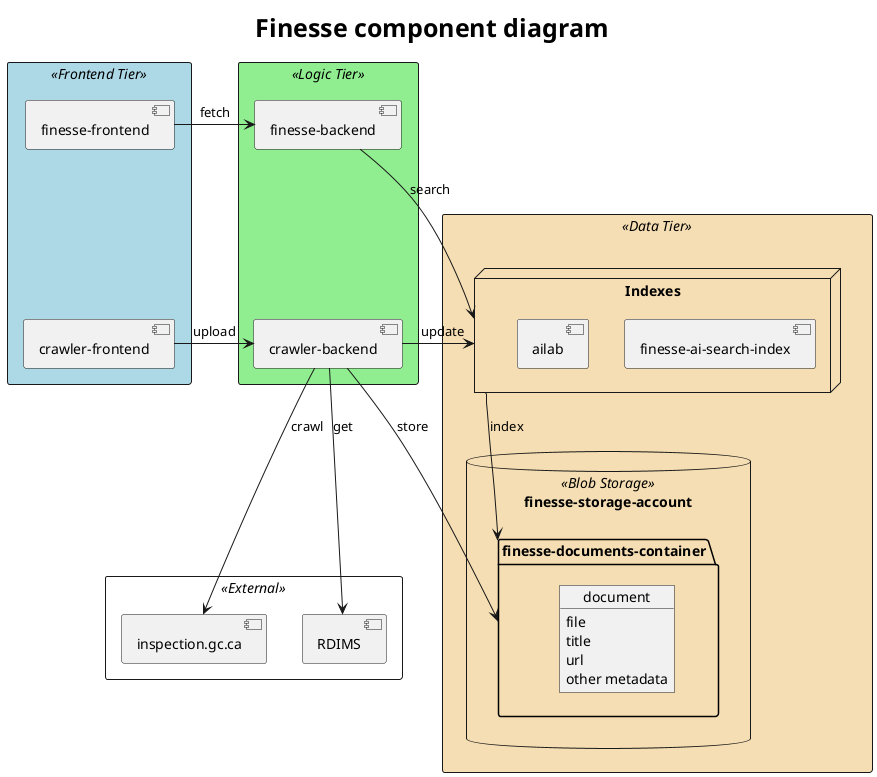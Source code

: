 @startuml Finesse component diagram
allowmixing
title <size:25>Finesse component diagram</size>

skinparam rectangle {
    BackgroundColor<<Frontend Tier>> LightBlue
    BackgroundColor<<Logic Tier>> LightGreen
    BackgroundColor<<External>> none
    BackgroundColor<<Data Tier>> Wheat
}

rectangle  <<Frontend Tier>> {
    component "finesse-frontend" as ff
    component "crawler-frontend" as cf
}

rectangle <<Logic Tier>> {
    component "finesse-backend" as fb
    component "crawler-backend" as cb
}

rectangle <<External >> {
    component "inspection.gc.ca" as igc
    component RDIMS
}

rectangle  <<Data Tier>> {
    node "Indexes" as db {
        component "finesse-ai-search-index"
        component "ailab" as ailab
    }
    database "finesse-storage-account" <<Blob Storage>> as bs {
        folder "finesse-documents-container" as fdc {
            object document {
                file
                title
                url
                other metadata
            }
        }
    }
}


ff-[hidden]-> cf
fb-[hidden]-> cb
ff -r-> fb : fetch
cf -r-> cb : upload
cb -d-> igc : crawl
cb -d-> RDIMS : get
cb -r-> fdc : store
cb -r-> db: update
fb -r-> db: search
db --> fdc : index

@enduml
